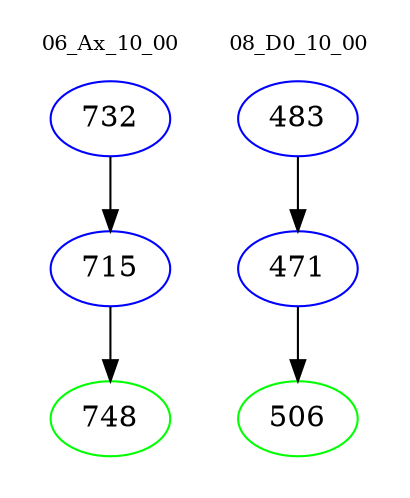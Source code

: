 digraph{
subgraph cluster_0 {
color = white
label = "06_Ax_10_00";
fontsize=10;
T0_732 [label="732", color="blue"]
T0_732 -> T0_715 [color="black"]
T0_715 [label="715", color="blue"]
T0_715 -> T0_748 [color="black"]
T0_748 [label="748", color="green"]
}
subgraph cluster_1 {
color = white
label = "08_D0_10_00";
fontsize=10;
T1_483 [label="483", color="blue"]
T1_483 -> T1_471 [color="black"]
T1_471 [label="471", color="blue"]
T1_471 -> T1_506 [color="black"]
T1_506 [label="506", color="green"]
}
}
